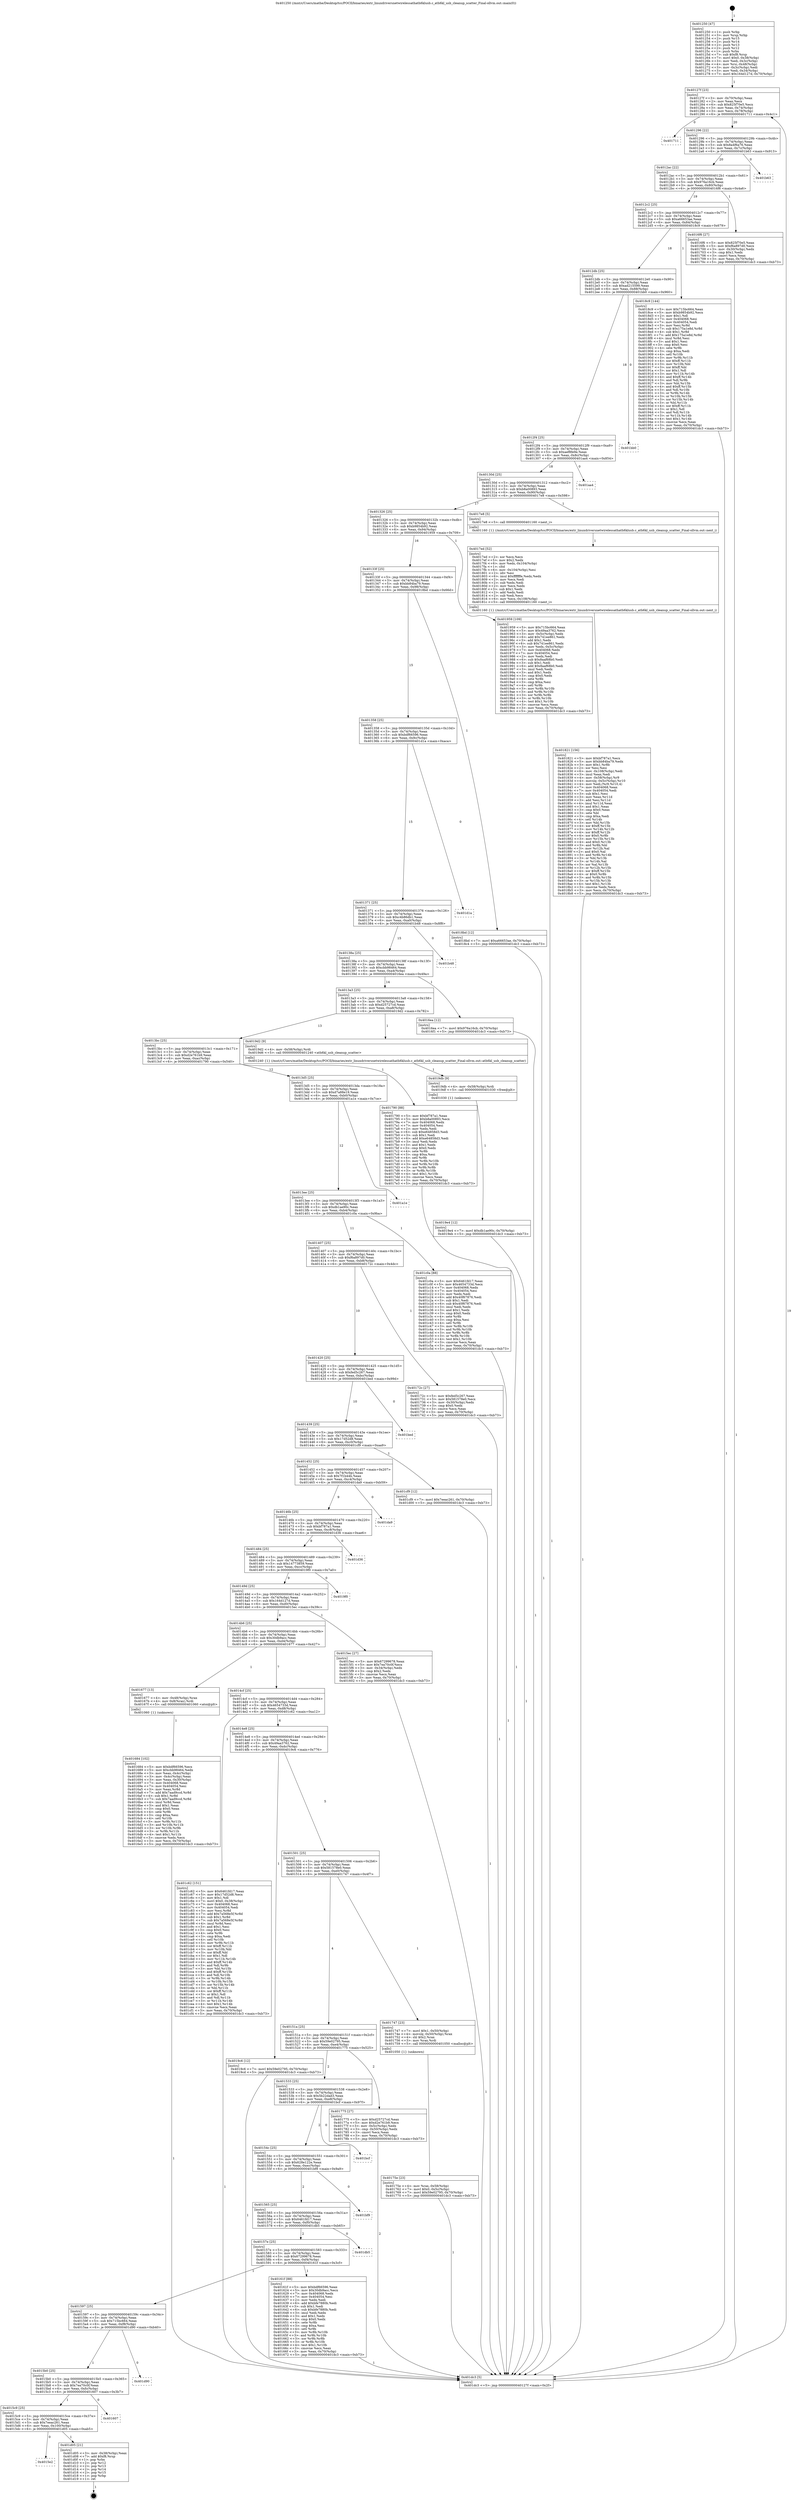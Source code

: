 digraph "0x401250" {
  label = "0x401250 (/mnt/c/Users/mathe/Desktop/tcc/POCII/binaries/extr_linuxdriversnetwirelessathath6klusb.c_ath6kl_usb_cleanup_scatter_Final-ollvm.out::main(0))"
  labelloc = "t"
  node[shape=record]

  Entry [label="",width=0.3,height=0.3,shape=circle,fillcolor=black,style=filled]
  "0x40127f" [label="{
     0x40127f [23]\l
     | [instrs]\l
     &nbsp;&nbsp;0x40127f \<+3\>: mov -0x70(%rbp),%eax\l
     &nbsp;&nbsp;0x401282 \<+2\>: mov %eax,%ecx\l
     &nbsp;&nbsp;0x401284 \<+6\>: sub $0x825f70e5,%ecx\l
     &nbsp;&nbsp;0x40128a \<+3\>: mov %eax,-0x74(%rbp)\l
     &nbsp;&nbsp;0x40128d \<+3\>: mov %ecx,-0x78(%rbp)\l
     &nbsp;&nbsp;0x401290 \<+6\>: je 0000000000401711 \<main+0x4c1\>\l
  }"]
  "0x401711" [label="{
     0x401711\l
  }", style=dashed]
  "0x401296" [label="{
     0x401296 [22]\l
     | [instrs]\l
     &nbsp;&nbsp;0x401296 \<+5\>: jmp 000000000040129b \<main+0x4b\>\l
     &nbsp;&nbsp;0x40129b \<+3\>: mov -0x74(%rbp),%eax\l
     &nbsp;&nbsp;0x40129e \<+5\>: sub $0x8a4f6a76,%eax\l
     &nbsp;&nbsp;0x4012a3 \<+3\>: mov %eax,-0x7c(%rbp)\l
     &nbsp;&nbsp;0x4012a6 \<+6\>: je 0000000000401b63 \<main+0x913\>\l
  }"]
  Exit [label="",width=0.3,height=0.3,shape=circle,fillcolor=black,style=filled,peripheries=2]
  "0x401b63" [label="{
     0x401b63\l
  }", style=dashed]
  "0x4012ac" [label="{
     0x4012ac [22]\l
     | [instrs]\l
     &nbsp;&nbsp;0x4012ac \<+5\>: jmp 00000000004012b1 \<main+0x61\>\l
     &nbsp;&nbsp;0x4012b1 \<+3\>: mov -0x74(%rbp),%eax\l
     &nbsp;&nbsp;0x4012b4 \<+5\>: sub $0x976a16cb,%eax\l
     &nbsp;&nbsp;0x4012b9 \<+3\>: mov %eax,-0x80(%rbp)\l
     &nbsp;&nbsp;0x4012bc \<+6\>: je 00000000004016f6 \<main+0x4a6\>\l
  }"]
  "0x4015e2" [label="{
     0x4015e2\l
  }", style=dashed]
  "0x4016f6" [label="{
     0x4016f6 [27]\l
     | [instrs]\l
     &nbsp;&nbsp;0x4016f6 \<+5\>: mov $0x825f70e5,%eax\l
     &nbsp;&nbsp;0x4016fb \<+5\>: mov $0xf6a897d0,%ecx\l
     &nbsp;&nbsp;0x401700 \<+3\>: mov -0x30(%rbp),%edx\l
     &nbsp;&nbsp;0x401703 \<+3\>: cmp $0x1,%edx\l
     &nbsp;&nbsp;0x401706 \<+3\>: cmovl %ecx,%eax\l
     &nbsp;&nbsp;0x401709 \<+3\>: mov %eax,-0x70(%rbp)\l
     &nbsp;&nbsp;0x40170c \<+5\>: jmp 0000000000401dc3 \<main+0xb73\>\l
  }"]
  "0x4012c2" [label="{
     0x4012c2 [25]\l
     | [instrs]\l
     &nbsp;&nbsp;0x4012c2 \<+5\>: jmp 00000000004012c7 \<main+0x77\>\l
     &nbsp;&nbsp;0x4012c7 \<+3\>: mov -0x74(%rbp),%eax\l
     &nbsp;&nbsp;0x4012ca \<+5\>: sub $0xa66653ae,%eax\l
     &nbsp;&nbsp;0x4012cf \<+6\>: mov %eax,-0x84(%rbp)\l
     &nbsp;&nbsp;0x4012d5 \<+6\>: je 00000000004018c9 \<main+0x679\>\l
  }"]
  "0x401d05" [label="{
     0x401d05 [21]\l
     | [instrs]\l
     &nbsp;&nbsp;0x401d05 \<+3\>: mov -0x38(%rbp),%eax\l
     &nbsp;&nbsp;0x401d08 \<+7\>: add $0xf8,%rsp\l
     &nbsp;&nbsp;0x401d0f \<+1\>: pop %rbx\l
     &nbsp;&nbsp;0x401d10 \<+2\>: pop %r12\l
     &nbsp;&nbsp;0x401d12 \<+2\>: pop %r13\l
     &nbsp;&nbsp;0x401d14 \<+2\>: pop %r14\l
     &nbsp;&nbsp;0x401d16 \<+2\>: pop %r15\l
     &nbsp;&nbsp;0x401d18 \<+1\>: pop %rbp\l
     &nbsp;&nbsp;0x401d19 \<+1\>: ret\l
  }"]
  "0x4018c9" [label="{
     0x4018c9 [144]\l
     | [instrs]\l
     &nbsp;&nbsp;0x4018c9 \<+5\>: mov $0x715bc664,%eax\l
     &nbsp;&nbsp;0x4018ce \<+5\>: mov $0xb9854b92,%ecx\l
     &nbsp;&nbsp;0x4018d3 \<+2\>: mov $0x1,%dl\l
     &nbsp;&nbsp;0x4018d5 \<+7\>: mov 0x404068,%esi\l
     &nbsp;&nbsp;0x4018dc \<+7\>: mov 0x404054,%edi\l
     &nbsp;&nbsp;0x4018e3 \<+3\>: mov %esi,%r8d\l
     &nbsp;&nbsp;0x4018e6 \<+7\>: sub $0x175a1e8d,%r8d\l
     &nbsp;&nbsp;0x4018ed \<+4\>: sub $0x1,%r8d\l
     &nbsp;&nbsp;0x4018f1 \<+7\>: add $0x175a1e8d,%r8d\l
     &nbsp;&nbsp;0x4018f8 \<+4\>: imul %r8d,%esi\l
     &nbsp;&nbsp;0x4018fc \<+3\>: and $0x1,%esi\l
     &nbsp;&nbsp;0x4018ff \<+3\>: cmp $0x0,%esi\l
     &nbsp;&nbsp;0x401902 \<+4\>: sete %r9b\l
     &nbsp;&nbsp;0x401906 \<+3\>: cmp $0xa,%edi\l
     &nbsp;&nbsp;0x401909 \<+4\>: setl %r10b\l
     &nbsp;&nbsp;0x40190d \<+3\>: mov %r9b,%r11b\l
     &nbsp;&nbsp;0x401910 \<+4\>: xor $0xff,%r11b\l
     &nbsp;&nbsp;0x401914 \<+3\>: mov %r10b,%bl\l
     &nbsp;&nbsp;0x401917 \<+3\>: xor $0xff,%bl\l
     &nbsp;&nbsp;0x40191a \<+3\>: xor $0x1,%dl\l
     &nbsp;&nbsp;0x40191d \<+3\>: mov %r11b,%r14b\l
     &nbsp;&nbsp;0x401920 \<+4\>: and $0xff,%r14b\l
     &nbsp;&nbsp;0x401924 \<+3\>: and %dl,%r9b\l
     &nbsp;&nbsp;0x401927 \<+3\>: mov %bl,%r15b\l
     &nbsp;&nbsp;0x40192a \<+4\>: and $0xff,%r15b\l
     &nbsp;&nbsp;0x40192e \<+3\>: and %dl,%r10b\l
     &nbsp;&nbsp;0x401931 \<+3\>: or %r9b,%r14b\l
     &nbsp;&nbsp;0x401934 \<+3\>: or %r10b,%r15b\l
     &nbsp;&nbsp;0x401937 \<+3\>: xor %r15b,%r14b\l
     &nbsp;&nbsp;0x40193a \<+3\>: or %bl,%r11b\l
     &nbsp;&nbsp;0x40193d \<+4\>: xor $0xff,%r11b\l
     &nbsp;&nbsp;0x401941 \<+3\>: or $0x1,%dl\l
     &nbsp;&nbsp;0x401944 \<+3\>: and %dl,%r11b\l
     &nbsp;&nbsp;0x401947 \<+3\>: or %r11b,%r14b\l
     &nbsp;&nbsp;0x40194a \<+4\>: test $0x1,%r14b\l
     &nbsp;&nbsp;0x40194e \<+3\>: cmovne %ecx,%eax\l
     &nbsp;&nbsp;0x401951 \<+3\>: mov %eax,-0x70(%rbp)\l
     &nbsp;&nbsp;0x401954 \<+5\>: jmp 0000000000401dc3 \<main+0xb73\>\l
  }"]
  "0x4012db" [label="{
     0x4012db [25]\l
     | [instrs]\l
     &nbsp;&nbsp;0x4012db \<+5\>: jmp 00000000004012e0 \<main+0x90\>\l
     &nbsp;&nbsp;0x4012e0 \<+3\>: mov -0x74(%rbp),%eax\l
     &nbsp;&nbsp;0x4012e3 \<+5\>: sub $0xad215599,%eax\l
     &nbsp;&nbsp;0x4012e8 \<+6\>: mov %eax,-0x88(%rbp)\l
     &nbsp;&nbsp;0x4012ee \<+6\>: je 0000000000401bb0 \<main+0x960\>\l
  }"]
  "0x4015c9" [label="{
     0x4015c9 [25]\l
     | [instrs]\l
     &nbsp;&nbsp;0x4015c9 \<+5\>: jmp 00000000004015ce \<main+0x37e\>\l
     &nbsp;&nbsp;0x4015ce \<+3\>: mov -0x74(%rbp),%eax\l
     &nbsp;&nbsp;0x4015d1 \<+5\>: sub $0x7eeac261,%eax\l
     &nbsp;&nbsp;0x4015d6 \<+6\>: mov %eax,-0x100(%rbp)\l
     &nbsp;&nbsp;0x4015dc \<+6\>: je 0000000000401d05 \<main+0xab5\>\l
  }"]
  "0x401bb0" [label="{
     0x401bb0\l
  }", style=dashed]
  "0x4012f4" [label="{
     0x4012f4 [25]\l
     | [instrs]\l
     &nbsp;&nbsp;0x4012f4 \<+5\>: jmp 00000000004012f9 \<main+0xa9\>\l
     &nbsp;&nbsp;0x4012f9 \<+3\>: mov -0x74(%rbp),%eax\l
     &nbsp;&nbsp;0x4012fc \<+5\>: sub $0xaef8fe9e,%eax\l
     &nbsp;&nbsp;0x401301 \<+6\>: mov %eax,-0x8c(%rbp)\l
     &nbsp;&nbsp;0x401307 \<+6\>: je 0000000000401aa4 \<main+0x854\>\l
  }"]
  "0x401607" [label="{
     0x401607\l
  }", style=dashed]
  "0x401aa4" [label="{
     0x401aa4\l
  }", style=dashed]
  "0x40130d" [label="{
     0x40130d [25]\l
     | [instrs]\l
     &nbsp;&nbsp;0x40130d \<+5\>: jmp 0000000000401312 \<main+0xc2\>\l
     &nbsp;&nbsp;0x401312 \<+3\>: mov -0x74(%rbp),%eax\l
     &nbsp;&nbsp;0x401315 \<+5\>: sub $0xb8a00893,%eax\l
     &nbsp;&nbsp;0x40131a \<+6\>: mov %eax,-0x90(%rbp)\l
     &nbsp;&nbsp;0x401320 \<+6\>: je 00000000004017e8 \<main+0x598\>\l
  }"]
  "0x4015b0" [label="{
     0x4015b0 [25]\l
     | [instrs]\l
     &nbsp;&nbsp;0x4015b0 \<+5\>: jmp 00000000004015b5 \<main+0x365\>\l
     &nbsp;&nbsp;0x4015b5 \<+3\>: mov -0x74(%rbp),%eax\l
     &nbsp;&nbsp;0x4015b8 \<+5\>: sub $0x7ea70c0f,%eax\l
     &nbsp;&nbsp;0x4015bd \<+6\>: mov %eax,-0xfc(%rbp)\l
     &nbsp;&nbsp;0x4015c3 \<+6\>: je 0000000000401607 \<main+0x3b7\>\l
  }"]
  "0x4017e8" [label="{
     0x4017e8 [5]\l
     | [instrs]\l
     &nbsp;&nbsp;0x4017e8 \<+5\>: call 0000000000401160 \<next_i\>\l
     | [calls]\l
     &nbsp;&nbsp;0x401160 \{1\} (/mnt/c/Users/mathe/Desktop/tcc/POCII/binaries/extr_linuxdriversnetwirelessathath6klusb.c_ath6kl_usb_cleanup_scatter_Final-ollvm.out::next_i)\l
  }"]
  "0x401326" [label="{
     0x401326 [25]\l
     | [instrs]\l
     &nbsp;&nbsp;0x401326 \<+5\>: jmp 000000000040132b \<main+0xdb\>\l
     &nbsp;&nbsp;0x40132b \<+3\>: mov -0x74(%rbp),%eax\l
     &nbsp;&nbsp;0x40132e \<+5\>: sub $0xb9854b92,%eax\l
     &nbsp;&nbsp;0x401333 \<+6\>: mov %eax,-0x94(%rbp)\l
     &nbsp;&nbsp;0x401339 \<+6\>: je 0000000000401959 \<main+0x709\>\l
  }"]
  "0x401d90" [label="{
     0x401d90\l
  }", style=dashed]
  "0x401959" [label="{
     0x401959 [109]\l
     | [instrs]\l
     &nbsp;&nbsp;0x401959 \<+5\>: mov $0x715bc664,%eax\l
     &nbsp;&nbsp;0x40195e \<+5\>: mov $0x49aa3762,%ecx\l
     &nbsp;&nbsp;0x401963 \<+3\>: mov -0x5c(%rbp),%edx\l
     &nbsp;&nbsp;0x401966 \<+6\>: add $0x741ee861,%edx\l
     &nbsp;&nbsp;0x40196c \<+3\>: add $0x1,%edx\l
     &nbsp;&nbsp;0x40196f \<+6\>: sub $0x741ee861,%edx\l
     &nbsp;&nbsp;0x401975 \<+3\>: mov %edx,-0x5c(%rbp)\l
     &nbsp;&nbsp;0x401978 \<+7\>: mov 0x404068,%edx\l
     &nbsp;&nbsp;0x40197f \<+7\>: mov 0x404054,%esi\l
     &nbsp;&nbsp;0x401986 \<+2\>: mov %edx,%edi\l
     &nbsp;&nbsp;0x401988 \<+6\>: sub $0x8aaf68b0,%edi\l
     &nbsp;&nbsp;0x40198e \<+3\>: sub $0x1,%edi\l
     &nbsp;&nbsp;0x401991 \<+6\>: add $0x8aaf68b0,%edi\l
     &nbsp;&nbsp;0x401997 \<+3\>: imul %edi,%edx\l
     &nbsp;&nbsp;0x40199a \<+3\>: and $0x1,%edx\l
     &nbsp;&nbsp;0x40199d \<+3\>: cmp $0x0,%edx\l
     &nbsp;&nbsp;0x4019a0 \<+4\>: sete %r8b\l
     &nbsp;&nbsp;0x4019a4 \<+3\>: cmp $0xa,%esi\l
     &nbsp;&nbsp;0x4019a7 \<+4\>: setl %r9b\l
     &nbsp;&nbsp;0x4019ab \<+3\>: mov %r8b,%r10b\l
     &nbsp;&nbsp;0x4019ae \<+3\>: and %r9b,%r10b\l
     &nbsp;&nbsp;0x4019b1 \<+3\>: xor %r9b,%r8b\l
     &nbsp;&nbsp;0x4019b4 \<+3\>: or %r8b,%r10b\l
     &nbsp;&nbsp;0x4019b7 \<+4\>: test $0x1,%r10b\l
     &nbsp;&nbsp;0x4019bb \<+3\>: cmovne %ecx,%eax\l
     &nbsp;&nbsp;0x4019be \<+3\>: mov %eax,-0x70(%rbp)\l
     &nbsp;&nbsp;0x4019c1 \<+5\>: jmp 0000000000401dc3 \<main+0xb73\>\l
  }"]
  "0x40133f" [label="{
     0x40133f [25]\l
     | [instrs]\l
     &nbsp;&nbsp;0x40133f \<+5\>: jmp 0000000000401344 \<main+0xf4\>\l
     &nbsp;&nbsp;0x401344 \<+3\>: mov -0x74(%rbp),%eax\l
     &nbsp;&nbsp;0x401347 \<+5\>: sub $0xbb84ba79,%eax\l
     &nbsp;&nbsp;0x40134c \<+6\>: mov %eax,-0x98(%rbp)\l
     &nbsp;&nbsp;0x401352 \<+6\>: je 00000000004018bd \<main+0x66d\>\l
  }"]
  "0x4019e4" [label="{
     0x4019e4 [12]\l
     | [instrs]\l
     &nbsp;&nbsp;0x4019e4 \<+7\>: movl $0xdb1ae90c,-0x70(%rbp)\l
     &nbsp;&nbsp;0x4019eb \<+5\>: jmp 0000000000401dc3 \<main+0xb73\>\l
  }"]
  "0x4018bd" [label="{
     0x4018bd [12]\l
     | [instrs]\l
     &nbsp;&nbsp;0x4018bd \<+7\>: movl $0xa66653ae,-0x70(%rbp)\l
     &nbsp;&nbsp;0x4018c4 \<+5\>: jmp 0000000000401dc3 \<main+0xb73\>\l
  }"]
  "0x401358" [label="{
     0x401358 [25]\l
     | [instrs]\l
     &nbsp;&nbsp;0x401358 \<+5\>: jmp 000000000040135d \<main+0x10d\>\l
     &nbsp;&nbsp;0x40135d \<+3\>: mov -0x74(%rbp),%eax\l
     &nbsp;&nbsp;0x401360 \<+5\>: sub $0xbdf66596,%eax\l
     &nbsp;&nbsp;0x401365 \<+6\>: mov %eax,-0x9c(%rbp)\l
     &nbsp;&nbsp;0x40136b \<+6\>: je 0000000000401d1a \<main+0xaca\>\l
  }"]
  "0x4019db" [label="{
     0x4019db [9]\l
     | [instrs]\l
     &nbsp;&nbsp;0x4019db \<+4\>: mov -0x58(%rbp),%rdi\l
     &nbsp;&nbsp;0x4019df \<+5\>: call 0000000000401030 \<free@plt\>\l
     | [calls]\l
     &nbsp;&nbsp;0x401030 \{1\} (unknown)\l
  }"]
  "0x401d1a" [label="{
     0x401d1a\l
  }", style=dashed]
  "0x401371" [label="{
     0x401371 [25]\l
     | [instrs]\l
     &nbsp;&nbsp;0x401371 \<+5\>: jmp 0000000000401376 \<main+0x126\>\l
     &nbsp;&nbsp;0x401376 \<+3\>: mov -0x74(%rbp),%eax\l
     &nbsp;&nbsp;0x401379 \<+5\>: sub $0xc4b86db1,%eax\l
     &nbsp;&nbsp;0x40137e \<+6\>: mov %eax,-0xa0(%rbp)\l
     &nbsp;&nbsp;0x401384 \<+6\>: je 0000000000401b48 \<main+0x8f8\>\l
  }"]
  "0x401821" [label="{
     0x401821 [156]\l
     | [instrs]\l
     &nbsp;&nbsp;0x401821 \<+5\>: mov $0xbf787a1,%ecx\l
     &nbsp;&nbsp;0x401826 \<+5\>: mov $0xbb84ba79,%edx\l
     &nbsp;&nbsp;0x40182b \<+3\>: mov $0x1,%r8b\l
     &nbsp;&nbsp;0x40182e \<+2\>: xor %esi,%esi\l
     &nbsp;&nbsp;0x401830 \<+6\>: mov -0x108(%rbp),%edi\l
     &nbsp;&nbsp;0x401836 \<+3\>: imul %eax,%edi\l
     &nbsp;&nbsp;0x401839 \<+4\>: mov -0x58(%rbp),%r9\l
     &nbsp;&nbsp;0x40183d \<+4\>: movslq -0x5c(%rbp),%r10\l
     &nbsp;&nbsp;0x401841 \<+4\>: mov %edi,(%r9,%r10,4)\l
     &nbsp;&nbsp;0x401845 \<+7\>: mov 0x404068,%eax\l
     &nbsp;&nbsp;0x40184c \<+7\>: mov 0x404054,%edi\l
     &nbsp;&nbsp;0x401853 \<+3\>: sub $0x1,%esi\l
     &nbsp;&nbsp;0x401856 \<+3\>: mov %eax,%r11d\l
     &nbsp;&nbsp;0x401859 \<+3\>: add %esi,%r11d\l
     &nbsp;&nbsp;0x40185c \<+4\>: imul %r11d,%eax\l
     &nbsp;&nbsp;0x401860 \<+3\>: and $0x1,%eax\l
     &nbsp;&nbsp;0x401863 \<+3\>: cmp $0x0,%eax\l
     &nbsp;&nbsp;0x401866 \<+3\>: sete %bl\l
     &nbsp;&nbsp;0x401869 \<+3\>: cmp $0xa,%edi\l
     &nbsp;&nbsp;0x40186c \<+4\>: setl %r14b\l
     &nbsp;&nbsp;0x401870 \<+3\>: mov %bl,%r15b\l
     &nbsp;&nbsp;0x401873 \<+4\>: xor $0xff,%r15b\l
     &nbsp;&nbsp;0x401877 \<+3\>: mov %r14b,%r12b\l
     &nbsp;&nbsp;0x40187a \<+4\>: xor $0xff,%r12b\l
     &nbsp;&nbsp;0x40187e \<+4\>: xor $0x0,%r8b\l
     &nbsp;&nbsp;0x401882 \<+3\>: mov %r15b,%r13b\l
     &nbsp;&nbsp;0x401885 \<+4\>: and $0x0,%r13b\l
     &nbsp;&nbsp;0x401889 \<+3\>: and %r8b,%bl\l
     &nbsp;&nbsp;0x40188c \<+3\>: mov %r12b,%al\l
     &nbsp;&nbsp;0x40188f \<+2\>: and $0x0,%al\l
     &nbsp;&nbsp;0x401891 \<+3\>: and %r8b,%r14b\l
     &nbsp;&nbsp;0x401894 \<+3\>: or %bl,%r13b\l
     &nbsp;&nbsp;0x401897 \<+3\>: or %r14b,%al\l
     &nbsp;&nbsp;0x40189a \<+3\>: xor %al,%r13b\l
     &nbsp;&nbsp;0x40189d \<+3\>: or %r12b,%r15b\l
     &nbsp;&nbsp;0x4018a0 \<+4\>: xor $0xff,%r15b\l
     &nbsp;&nbsp;0x4018a4 \<+4\>: or $0x0,%r8b\l
     &nbsp;&nbsp;0x4018a8 \<+3\>: and %r8b,%r15b\l
     &nbsp;&nbsp;0x4018ab \<+3\>: or %r15b,%r13b\l
     &nbsp;&nbsp;0x4018ae \<+4\>: test $0x1,%r13b\l
     &nbsp;&nbsp;0x4018b2 \<+3\>: cmovne %edx,%ecx\l
     &nbsp;&nbsp;0x4018b5 \<+3\>: mov %ecx,-0x70(%rbp)\l
     &nbsp;&nbsp;0x4018b8 \<+5\>: jmp 0000000000401dc3 \<main+0xb73\>\l
  }"]
  "0x401b48" [label="{
     0x401b48\l
  }", style=dashed]
  "0x40138a" [label="{
     0x40138a [25]\l
     | [instrs]\l
     &nbsp;&nbsp;0x40138a \<+5\>: jmp 000000000040138f \<main+0x13f\>\l
     &nbsp;&nbsp;0x40138f \<+3\>: mov -0x74(%rbp),%eax\l
     &nbsp;&nbsp;0x401392 \<+5\>: sub $0xcbb98464,%eax\l
     &nbsp;&nbsp;0x401397 \<+6\>: mov %eax,-0xa4(%rbp)\l
     &nbsp;&nbsp;0x40139d \<+6\>: je 00000000004016ea \<main+0x49a\>\l
  }"]
  "0x4017ed" [label="{
     0x4017ed [52]\l
     | [instrs]\l
     &nbsp;&nbsp;0x4017ed \<+2\>: xor %ecx,%ecx\l
     &nbsp;&nbsp;0x4017ef \<+5\>: mov $0x2,%edx\l
     &nbsp;&nbsp;0x4017f4 \<+6\>: mov %edx,-0x104(%rbp)\l
     &nbsp;&nbsp;0x4017fa \<+1\>: cltd\l
     &nbsp;&nbsp;0x4017fb \<+6\>: mov -0x104(%rbp),%esi\l
     &nbsp;&nbsp;0x401801 \<+2\>: idiv %esi\l
     &nbsp;&nbsp;0x401803 \<+6\>: imul $0xfffffffe,%edx,%edx\l
     &nbsp;&nbsp;0x401809 \<+2\>: mov %ecx,%edi\l
     &nbsp;&nbsp;0x40180b \<+2\>: sub %edx,%edi\l
     &nbsp;&nbsp;0x40180d \<+2\>: mov %ecx,%edx\l
     &nbsp;&nbsp;0x40180f \<+3\>: sub $0x1,%edx\l
     &nbsp;&nbsp;0x401812 \<+2\>: add %edx,%edi\l
     &nbsp;&nbsp;0x401814 \<+2\>: sub %edi,%ecx\l
     &nbsp;&nbsp;0x401816 \<+6\>: mov %ecx,-0x108(%rbp)\l
     &nbsp;&nbsp;0x40181c \<+5\>: call 0000000000401160 \<next_i\>\l
     | [calls]\l
     &nbsp;&nbsp;0x401160 \{1\} (/mnt/c/Users/mathe/Desktop/tcc/POCII/binaries/extr_linuxdriversnetwirelessathath6klusb.c_ath6kl_usb_cleanup_scatter_Final-ollvm.out::next_i)\l
  }"]
  "0x4016ea" [label="{
     0x4016ea [12]\l
     | [instrs]\l
     &nbsp;&nbsp;0x4016ea \<+7\>: movl $0x976a16cb,-0x70(%rbp)\l
     &nbsp;&nbsp;0x4016f1 \<+5\>: jmp 0000000000401dc3 \<main+0xb73\>\l
  }"]
  "0x4013a3" [label="{
     0x4013a3 [25]\l
     | [instrs]\l
     &nbsp;&nbsp;0x4013a3 \<+5\>: jmp 00000000004013a8 \<main+0x158\>\l
     &nbsp;&nbsp;0x4013a8 \<+3\>: mov -0x74(%rbp),%eax\l
     &nbsp;&nbsp;0x4013ab \<+5\>: sub $0xd25727cd,%eax\l
     &nbsp;&nbsp;0x4013b0 \<+6\>: mov %eax,-0xa8(%rbp)\l
     &nbsp;&nbsp;0x4013b6 \<+6\>: je 00000000004019d2 \<main+0x782\>\l
  }"]
  "0x40175e" [label="{
     0x40175e [23]\l
     | [instrs]\l
     &nbsp;&nbsp;0x40175e \<+4\>: mov %rax,-0x58(%rbp)\l
     &nbsp;&nbsp;0x401762 \<+7\>: movl $0x0,-0x5c(%rbp)\l
     &nbsp;&nbsp;0x401769 \<+7\>: movl $0x59e02795,-0x70(%rbp)\l
     &nbsp;&nbsp;0x401770 \<+5\>: jmp 0000000000401dc3 \<main+0xb73\>\l
  }"]
  "0x4019d2" [label="{
     0x4019d2 [9]\l
     | [instrs]\l
     &nbsp;&nbsp;0x4019d2 \<+4\>: mov -0x58(%rbp),%rdi\l
     &nbsp;&nbsp;0x4019d6 \<+5\>: call 0000000000401240 \<ath6kl_usb_cleanup_scatter\>\l
     | [calls]\l
     &nbsp;&nbsp;0x401240 \{1\} (/mnt/c/Users/mathe/Desktop/tcc/POCII/binaries/extr_linuxdriversnetwirelessathath6klusb.c_ath6kl_usb_cleanup_scatter_Final-ollvm.out::ath6kl_usb_cleanup_scatter)\l
  }"]
  "0x4013bc" [label="{
     0x4013bc [25]\l
     | [instrs]\l
     &nbsp;&nbsp;0x4013bc \<+5\>: jmp 00000000004013c1 \<main+0x171\>\l
     &nbsp;&nbsp;0x4013c1 \<+3\>: mov -0x74(%rbp),%eax\l
     &nbsp;&nbsp;0x4013c4 \<+5\>: sub $0xd2e761b9,%eax\l
     &nbsp;&nbsp;0x4013c9 \<+6\>: mov %eax,-0xac(%rbp)\l
     &nbsp;&nbsp;0x4013cf \<+6\>: je 0000000000401790 \<main+0x540\>\l
  }"]
  "0x401684" [label="{
     0x401684 [102]\l
     | [instrs]\l
     &nbsp;&nbsp;0x401684 \<+5\>: mov $0xbdf66596,%ecx\l
     &nbsp;&nbsp;0x401689 \<+5\>: mov $0xcbb98464,%edx\l
     &nbsp;&nbsp;0x40168e \<+3\>: mov %eax,-0x4c(%rbp)\l
     &nbsp;&nbsp;0x401691 \<+3\>: mov -0x4c(%rbp),%eax\l
     &nbsp;&nbsp;0x401694 \<+3\>: mov %eax,-0x30(%rbp)\l
     &nbsp;&nbsp;0x401697 \<+7\>: mov 0x404068,%eax\l
     &nbsp;&nbsp;0x40169e \<+7\>: mov 0x404054,%esi\l
     &nbsp;&nbsp;0x4016a5 \<+3\>: mov %eax,%r8d\l
     &nbsp;&nbsp;0x4016a8 \<+7\>: add $0x7aad9ccd,%r8d\l
     &nbsp;&nbsp;0x4016af \<+4\>: sub $0x1,%r8d\l
     &nbsp;&nbsp;0x4016b3 \<+7\>: sub $0x7aad9ccd,%r8d\l
     &nbsp;&nbsp;0x4016ba \<+4\>: imul %r8d,%eax\l
     &nbsp;&nbsp;0x4016be \<+3\>: and $0x1,%eax\l
     &nbsp;&nbsp;0x4016c1 \<+3\>: cmp $0x0,%eax\l
     &nbsp;&nbsp;0x4016c4 \<+4\>: sete %r9b\l
     &nbsp;&nbsp;0x4016c8 \<+3\>: cmp $0xa,%esi\l
     &nbsp;&nbsp;0x4016cb \<+4\>: setl %r10b\l
     &nbsp;&nbsp;0x4016cf \<+3\>: mov %r9b,%r11b\l
     &nbsp;&nbsp;0x4016d2 \<+3\>: and %r10b,%r11b\l
     &nbsp;&nbsp;0x4016d5 \<+3\>: xor %r10b,%r9b\l
     &nbsp;&nbsp;0x4016d8 \<+3\>: or %r9b,%r11b\l
     &nbsp;&nbsp;0x4016db \<+4\>: test $0x1,%r11b\l
     &nbsp;&nbsp;0x4016df \<+3\>: cmovne %edx,%ecx\l
     &nbsp;&nbsp;0x4016e2 \<+3\>: mov %ecx,-0x70(%rbp)\l
     &nbsp;&nbsp;0x4016e5 \<+5\>: jmp 0000000000401dc3 \<main+0xb73\>\l
  }"]
  "0x401790" [label="{
     0x401790 [88]\l
     | [instrs]\l
     &nbsp;&nbsp;0x401790 \<+5\>: mov $0xbf787a1,%eax\l
     &nbsp;&nbsp;0x401795 \<+5\>: mov $0xb8a00893,%ecx\l
     &nbsp;&nbsp;0x40179a \<+7\>: mov 0x404068,%edx\l
     &nbsp;&nbsp;0x4017a1 \<+7\>: mov 0x404054,%esi\l
     &nbsp;&nbsp;0x4017a8 \<+2\>: mov %edx,%edi\l
     &nbsp;&nbsp;0x4017aa \<+6\>: sub $0xe64858d3,%edi\l
     &nbsp;&nbsp;0x4017b0 \<+3\>: sub $0x1,%edi\l
     &nbsp;&nbsp;0x4017b3 \<+6\>: add $0xe64858d3,%edi\l
     &nbsp;&nbsp;0x4017b9 \<+3\>: imul %edi,%edx\l
     &nbsp;&nbsp;0x4017bc \<+3\>: and $0x1,%edx\l
     &nbsp;&nbsp;0x4017bf \<+3\>: cmp $0x0,%edx\l
     &nbsp;&nbsp;0x4017c2 \<+4\>: sete %r8b\l
     &nbsp;&nbsp;0x4017c6 \<+3\>: cmp $0xa,%esi\l
     &nbsp;&nbsp;0x4017c9 \<+4\>: setl %r9b\l
     &nbsp;&nbsp;0x4017cd \<+3\>: mov %r8b,%r10b\l
     &nbsp;&nbsp;0x4017d0 \<+3\>: and %r9b,%r10b\l
     &nbsp;&nbsp;0x4017d3 \<+3\>: xor %r9b,%r8b\l
     &nbsp;&nbsp;0x4017d6 \<+3\>: or %r8b,%r10b\l
     &nbsp;&nbsp;0x4017d9 \<+4\>: test $0x1,%r10b\l
     &nbsp;&nbsp;0x4017dd \<+3\>: cmovne %ecx,%eax\l
     &nbsp;&nbsp;0x4017e0 \<+3\>: mov %eax,-0x70(%rbp)\l
     &nbsp;&nbsp;0x4017e3 \<+5\>: jmp 0000000000401dc3 \<main+0xb73\>\l
  }"]
  "0x4013d5" [label="{
     0x4013d5 [25]\l
     | [instrs]\l
     &nbsp;&nbsp;0x4013d5 \<+5\>: jmp 00000000004013da \<main+0x18a\>\l
     &nbsp;&nbsp;0x4013da \<+3\>: mov -0x74(%rbp),%eax\l
     &nbsp;&nbsp;0x4013dd \<+5\>: sub $0xd7a88e19,%eax\l
     &nbsp;&nbsp;0x4013e2 \<+6\>: mov %eax,-0xb0(%rbp)\l
     &nbsp;&nbsp;0x4013e8 \<+6\>: je 0000000000401a1e \<main+0x7ce\>\l
  }"]
  "0x401597" [label="{
     0x401597 [25]\l
     | [instrs]\l
     &nbsp;&nbsp;0x401597 \<+5\>: jmp 000000000040159c \<main+0x34c\>\l
     &nbsp;&nbsp;0x40159c \<+3\>: mov -0x74(%rbp),%eax\l
     &nbsp;&nbsp;0x40159f \<+5\>: sub $0x715bc664,%eax\l
     &nbsp;&nbsp;0x4015a4 \<+6\>: mov %eax,-0xf8(%rbp)\l
     &nbsp;&nbsp;0x4015aa \<+6\>: je 0000000000401d90 \<main+0xb40\>\l
  }"]
  "0x401a1e" [label="{
     0x401a1e\l
  }", style=dashed]
  "0x4013ee" [label="{
     0x4013ee [25]\l
     | [instrs]\l
     &nbsp;&nbsp;0x4013ee \<+5\>: jmp 00000000004013f3 \<main+0x1a3\>\l
     &nbsp;&nbsp;0x4013f3 \<+3\>: mov -0x74(%rbp),%eax\l
     &nbsp;&nbsp;0x4013f6 \<+5\>: sub $0xdb1ae90c,%eax\l
     &nbsp;&nbsp;0x4013fb \<+6\>: mov %eax,-0xb4(%rbp)\l
     &nbsp;&nbsp;0x401401 \<+6\>: je 0000000000401c0a \<main+0x9ba\>\l
  }"]
  "0x40161f" [label="{
     0x40161f [88]\l
     | [instrs]\l
     &nbsp;&nbsp;0x40161f \<+5\>: mov $0xbdf66596,%eax\l
     &nbsp;&nbsp;0x401624 \<+5\>: mov $0x30db9acc,%ecx\l
     &nbsp;&nbsp;0x401629 \<+7\>: mov 0x404068,%edx\l
     &nbsp;&nbsp;0x401630 \<+7\>: mov 0x404054,%esi\l
     &nbsp;&nbsp;0x401637 \<+2\>: mov %edx,%edi\l
     &nbsp;&nbsp;0x401639 \<+6\>: add $0xbfe7880b,%edi\l
     &nbsp;&nbsp;0x40163f \<+3\>: sub $0x1,%edi\l
     &nbsp;&nbsp;0x401642 \<+6\>: sub $0xbfe7880b,%edi\l
     &nbsp;&nbsp;0x401648 \<+3\>: imul %edi,%edx\l
     &nbsp;&nbsp;0x40164b \<+3\>: and $0x1,%edx\l
     &nbsp;&nbsp;0x40164e \<+3\>: cmp $0x0,%edx\l
     &nbsp;&nbsp;0x401651 \<+4\>: sete %r8b\l
     &nbsp;&nbsp;0x401655 \<+3\>: cmp $0xa,%esi\l
     &nbsp;&nbsp;0x401658 \<+4\>: setl %r9b\l
     &nbsp;&nbsp;0x40165c \<+3\>: mov %r8b,%r10b\l
     &nbsp;&nbsp;0x40165f \<+3\>: and %r9b,%r10b\l
     &nbsp;&nbsp;0x401662 \<+3\>: xor %r9b,%r8b\l
     &nbsp;&nbsp;0x401665 \<+3\>: or %r8b,%r10b\l
     &nbsp;&nbsp;0x401668 \<+4\>: test $0x1,%r10b\l
     &nbsp;&nbsp;0x40166c \<+3\>: cmovne %ecx,%eax\l
     &nbsp;&nbsp;0x40166f \<+3\>: mov %eax,-0x70(%rbp)\l
     &nbsp;&nbsp;0x401672 \<+5\>: jmp 0000000000401dc3 \<main+0xb73\>\l
  }"]
  "0x401c0a" [label="{
     0x401c0a [88]\l
     | [instrs]\l
     &nbsp;&nbsp;0x401c0a \<+5\>: mov $0x6461fd17,%eax\l
     &nbsp;&nbsp;0x401c0f \<+5\>: mov $0x4654733d,%ecx\l
     &nbsp;&nbsp;0x401c14 \<+7\>: mov 0x404068,%edx\l
     &nbsp;&nbsp;0x401c1b \<+7\>: mov 0x404054,%esi\l
     &nbsp;&nbsp;0x401c22 \<+2\>: mov %edx,%edi\l
     &nbsp;&nbsp;0x401c24 \<+6\>: add $0x40f67876,%edi\l
     &nbsp;&nbsp;0x401c2a \<+3\>: sub $0x1,%edi\l
     &nbsp;&nbsp;0x401c2d \<+6\>: sub $0x40f67876,%edi\l
     &nbsp;&nbsp;0x401c33 \<+3\>: imul %edi,%edx\l
     &nbsp;&nbsp;0x401c36 \<+3\>: and $0x1,%edx\l
     &nbsp;&nbsp;0x401c39 \<+3\>: cmp $0x0,%edx\l
     &nbsp;&nbsp;0x401c3c \<+4\>: sete %r8b\l
     &nbsp;&nbsp;0x401c40 \<+3\>: cmp $0xa,%esi\l
     &nbsp;&nbsp;0x401c43 \<+4\>: setl %r9b\l
     &nbsp;&nbsp;0x401c47 \<+3\>: mov %r8b,%r10b\l
     &nbsp;&nbsp;0x401c4a \<+3\>: and %r9b,%r10b\l
     &nbsp;&nbsp;0x401c4d \<+3\>: xor %r9b,%r8b\l
     &nbsp;&nbsp;0x401c50 \<+3\>: or %r8b,%r10b\l
     &nbsp;&nbsp;0x401c53 \<+4\>: test $0x1,%r10b\l
     &nbsp;&nbsp;0x401c57 \<+3\>: cmovne %ecx,%eax\l
     &nbsp;&nbsp;0x401c5a \<+3\>: mov %eax,-0x70(%rbp)\l
     &nbsp;&nbsp;0x401c5d \<+5\>: jmp 0000000000401dc3 \<main+0xb73\>\l
  }"]
  "0x401407" [label="{
     0x401407 [25]\l
     | [instrs]\l
     &nbsp;&nbsp;0x401407 \<+5\>: jmp 000000000040140c \<main+0x1bc\>\l
     &nbsp;&nbsp;0x40140c \<+3\>: mov -0x74(%rbp),%eax\l
     &nbsp;&nbsp;0x40140f \<+5\>: sub $0xf6a897d0,%eax\l
     &nbsp;&nbsp;0x401414 \<+6\>: mov %eax,-0xb8(%rbp)\l
     &nbsp;&nbsp;0x40141a \<+6\>: je 000000000040172c \<main+0x4dc\>\l
  }"]
  "0x40157e" [label="{
     0x40157e [25]\l
     | [instrs]\l
     &nbsp;&nbsp;0x40157e \<+5\>: jmp 0000000000401583 \<main+0x333\>\l
     &nbsp;&nbsp;0x401583 \<+3\>: mov -0x74(%rbp),%eax\l
     &nbsp;&nbsp;0x401586 \<+5\>: sub $0x67299678,%eax\l
     &nbsp;&nbsp;0x40158b \<+6\>: mov %eax,-0xf4(%rbp)\l
     &nbsp;&nbsp;0x401591 \<+6\>: je 000000000040161f \<main+0x3cf\>\l
  }"]
  "0x40172c" [label="{
     0x40172c [27]\l
     | [instrs]\l
     &nbsp;&nbsp;0x40172c \<+5\>: mov $0xfed5c267,%eax\l
     &nbsp;&nbsp;0x401731 \<+5\>: mov $0x581578e0,%ecx\l
     &nbsp;&nbsp;0x401736 \<+3\>: mov -0x30(%rbp),%edx\l
     &nbsp;&nbsp;0x401739 \<+3\>: cmp $0x0,%edx\l
     &nbsp;&nbsp;0x40173c \<+3\>: cmove %ecx,%eax\l
     &nbsp;&nbsp;0x40173f \<+3\>: mov %eax,-0x70(%rbp)\l
     &nbsp;&nbsp;0x401742 \<+5\>: jmp 0000000000401dc3 \<main+0xb73\>\l
  }"]
  "0x401420" [label="{
     0x401420 [25]\l
     | [instrs]\l
     &nbsp;&nbsp;0x401420 \<+5\>: jmp 0000000000401425 \<main+0x1d5\>\l
     &nbsp;&nbsp;0x401425 \<+3\>: mov -0x74(%rbp),%eax\l
     &nbsp;&nbsp;0x401428 \<+5\>: sub $0xfed5c267,%eax\l
     &nbsp;&nbsp;0x40142d \<+6\>: mov %eax,-0xbc(%rbp)\l
     &nbsp;&nbsp;0x401433 \<+6\>: je 0000000000401bed \<main+0x99d\>\l
  }"]
  "0x401db5" [label="{
     0x401db5\l
  }", style=dashed]
  "0x401bed" [label="{
     0x401bed\l
  }", style=dashed]
  "0x401439" [label="{
     0x401439 [25]\l
     | [instrs]\l
     &nbsp;&nbsp;0x401439 \<+5\>: jmp 000000000040143e \<main+0x1ee\>\l
     &nbsp;&nbsp;0x40143e \<+3\>: mov -0x74(%rbp),%eax\l
     &nbsp;&nbsp;0x401441 \<+5\>: sub $0x17d52d8,%eax\l
     &nbsp;&nbsp;0x401446 \<+6\>: mov %eax,-0xc0(%rbp)\l
     &nbsp;&nbsp;0x40144c \<+6\>: je 0000000000401cf9 \<main+0xaa9\>\l
  }"]
  "0x401565" [label="{
     0x401565 [25]\l
     | [instrs]\l
     &nbsp;&nbsp;0x401565 \<+5\>: jmp 000000000040156a \<main+0x31a\>\l
     &nbsp;&nbsp;0x40156a \<+3\>: mov -0x74(%rbp),%eax\l
     &nbsp;&nbsp;0x40156d \<+5\>: sub $0x6461fd17,%eax\l
     &nbsp;&nbsp;0x401572 \<+6\>: mov %eax,-0xf0(%rbp)\l
     &nbsp;&nbsp;0x401578 \<+6\>: je 0000000000401db5 \<main+0xb65\>\l
  }"]
  "0x401cf9" [label="{
     0x401cf9 [12]\l
     | [instrs]\l
     &nbsp;&nbsp;0x401cf9 \<+7\>: movl $0x7eeac261,-0x70(%rbp)\l
     &nbsp;&nbsp;0x401d00 \<+5\>: jmp 0000000000401dc3 \<main+0xb73\>\l
  }"]
  "0x401452" [label="{
     0x401452 [25]\l
     | [instrs]\l
     &nbsp;&nbsp;0x401452 \<+5\>: jmp 0000000000401457 \<main+0x207\>\l
     &nbsp;&nbsp;0x401457 \<+3\>: mov -0x74(%rbp),%eax\l
     &nbsp;&nbsp;0x40145a \<+5\>: sub $0x7f1b44b,%eax\l
     &nbsp;&nbsp;0x40145f \<+6\>: mov %eax,-0xc4(%rbp)\l
     &nbsp;&nbsp;0x401465 \<+6\>: je 0000000000401da9 \<main+0xb59\>\l
  }"]
  "0x401bf9" [label="{
     0x401bf9\l
  }", style=dashed]
  "0x401da9" [label="{
     0x401da9\l
  }", style=dashed]
  "0x40146b" [label="{
     0x40146b [25]\l
     | [instrs]\l
     &nbsp;&nbsp;0x40146b \<+5\>: jmp 0000000000401470 \<main+0x220\>\l
     &nbsp;&nbsp;0x401470 \<+3\>: mov -0x74(%rbp),%eax\l
     &nbsp;&nbsp;0x401473 \<+5\>: sub $0xbf787a1,%eax\l
     &nbsp;&nbsp;0x401478 \<+6\>: mov %eax,-0xc8(%rbp)\l
     &nbsp;&nbsp;0x40147e \<+6\>: je 0000000000401d36 \<main+0xae6\>\l
  }"]
  "0x40154c" [label="{
     0x40154c [25]\l
     | [instrs]\l
     &nbsp;&nbsp;0x40154c \<+5\>: jmp 0000000000401551 \<main+0x301\>\l
     &nbsp;&nbsp;0x401551 \<+3\>: mov -0x74(%rbp),%eax\l
     &nbsp;&nbsp;0x401554 \<+5\>: sub $0x628e122e,%eax\l
     &nbsp;&nbsp;0x401559 \<+6\>: mov %eax,-0xec(%rbp)\l
     &nbsp;&nbsp;0x40155f \<+6\>: je 0000000000401bf9 \<main+0x9a9\>\l
  }"]
  "0x401d36" [label="{
     0x401d36\l
  }", style=dashed]
  "0x401484" [label="{
     0x401484 [25]\l
     | [instrs]\l
     &nbsp;&nbsp;0x401484 \<+5\>: jmp 0000000000401489 \<main+0x239\>\l
     &nbsp;&nbsp;0x401489 \<+3\>: mov -0x74(%rbp),%eax\l
     &nbsp;&nbsp;0x40148c \<+5\>: sub $0x14773859,%eax\l
     &nbsp;&nbsp;0x401491 \<+6\>: mov %eax,-0xcc(%rbp)\l
     &nbsp;&nbsp;0x401497 \<+6\>: je 00000000004019f0 \<main+0x7a0\>\l
  }"]
  "0x401bcf" [label="{
     0x401bcf\l
  }", style=dashed]
  "0x4019f0" [label="{
     0x4019f0\l
  }", style=dashed]
  "0x40149d" [label="{
     0x40149d [25]\l
     | [instrs]\l
     &nbsp;&nbsp;0x40149d \<+5\>: jmp 00000000004014a2 \<main+0x252\>\l
     &nbsp;&nbsp;0x4014a2 \<+3\>: mov -0x74(%rbp),%eax\l
     &nbsp;&nbsp;0x4014a5 \<+5\>: sub $0x164d127d,%eax\l
     &nbsp;&nbsp;0x4014aa \<+6\>: mov %eax,-0xd0(%rbp)\l
     &nbsp;&nbsp;0x4014b0 \<+6\>: je 00000000004015ec \<main+0x39c\>\l
  }"]
  "0x401533" [label="{
     0x401533 [25]\l
     | [instrs]\l
     &nbsp;&nbsp;0x401533 \<+5\>: jmp 0000000000401538 \<main+0x2e8\>\l
     &nbsp;&nbsp;0x401538 \<+3\>: mov -0x74(%rbp),%eax\l
     &nbsp;&nbsp;0x40153b \<+5\>: sub $0x5b22dad3,%eax\l
     &nbsp;&nbsp;0x401540 \<+6\>: mov %eax,-0xe8(%rbp)\l
     &nbsp;&nbsp;0x401546 \<+6\>: je 0000000000401bcf \<main+0x97f\>\l
  }"]
  "0x4015ec" [label="{
     0x4015ec [27]\l
     | [instrs]\l
     &nbsp;&nbsp;0x4015ec \<+5\>: mov $0x67299678,%eax\l
     &nbsp;&nbsp;0x4015f1 \<+5\>: mov $0x7ea70c0f,%ecx\l
     &nbsp;&nbsp;0x4015f6 \<+3\>: mov -0x34(%rbp),%edx\l
     &nbsp;&nbsp;0x4015f9 \<+3\>: cmp $0x2,%edx\l
     &nbsp;&nbsp;0x4015fc \<+3\>: cmovne %ecx,%eax\l
     &nbsp;&nbsp;0x4015ff \<+3\>: mov %eax,-0x70(%rbp)\l
     &nbsp;&nbsp;0x401602 \<+5\>: jmp 0000000000401dc3 \<main+0xb73\>\l
  }"]
  "0x4014b6" [label="{
     0x4014b6 [25]\l
     | [instrs]\l
     &nbsp;&nbsp;0x4014b6 \<+5\>: jmp 00000000004014bb \<main+0x26b\>\l
     &nbsp;&nbsp;0x4014bb \<+3\>: mov -0x74(%rbp),%eax\l
     &nbsp;&nbsp;0x4014be \<+5\>: sub $0x30db9acc,%eax\l
     &nbsp;&nbsp;0x4014c3 \<+6\>: mov %eax,-0xd4(%rbp)\l
     &nbsp;&nbsp;0x4014c9 \<+6\>: je 0000000000401677 \<main+0x427\>\l
  }"]
  "0x401dc3" [label="{
     0x401dc3 [5]\l
     | [instrs]\l
     &nbsp;&nbsp;0x401dc3 \<+5\>: jmp 000000000040127f \<main+0x2f\>\l
  }"]
  "0x401250" [label="{
     0x401250 [47]\l
     | [instrs]\l
     &nbsp;&nbsp;0x401250 \<+1\>: push %rbp\l
     &nbsp;&nbsp;0x401251 \<+3\>: mov %rsp,%rbp\l
     &nbsp;&nbsp;0x401254 \<+2\>: push %r15\l
     &nbsp;&nbsp;0x401256 \<+2\>: push %r14\l
     &nbsp;&nbsp;0x401258 \<+2\>: push %r13\l
     &nbsp;&nbsp;0x40125a \<+2\>: push %r12\l
     &nbsp;&nbsp;0x40125c \<+1\>: push %rbx\l
     &nbsp;&nbsp;0x40125d \<+7\>: sub $0xf8,%rsp\l
     &nbsp;&nbsp;0x401264 \<+7\>: movl $0x0,-0x38(%rbp)\l
     &nbsp;&nbsp;0x40126b \<+3\>: mov %edi,-0x3c(%rbp)\l
     &nbsp;&nbsp;0x40126e \<+4\>: mov %rsi,-0x48(%rbp)\l
     &nbsp;&nbsp;0x401272 \<+3\>: mov -0x3c(%rbp),%edi\l
     &nbsp;&nbsp;0x401275 \<+3\>: mov %edi,-0x34(%rbp)\l
     &nbsp;&nbsp;0x401278 \<+7\>: movl $0x164d127d,-0x70(%rbp)\l
  }"]
  "0x401775" [label="{
     0x401775 [27]\l
     | [instrs]\l
     &nbsp;&nbsp;0x401775 \<+5\>: mov $0xd25727cd,%eax\l
     &nbsp;&nbsp;0x40177a \<+5\>: mov $0xd2e761b9,%ecx\l
     &nbsp;&nbsp;0x40177f \<+3\>: mov -0x5c(%rbp),%edx\l
     &nbsp;&nbsp;0x401782 \<+3\>: cmp -0x50(%rbp),%edx\l
     &nbsp;&nbsp;0x401785 \<+3\>: cmovl %ecx,%eax\l
     &nbsp;&nbsp;0x401788 \<+3\>: mov %eax,-0x70(%rbp)\l
     &nbsp;&nbsp;0x40178b \<+5\>: jmp 0000000000401dc3 \<main+0xb73\>\l
  }"]
  "0x401677" [label="{
     0x401677 [13]\l
     | [instrs]\l
     &nbsp;&nbsp;0x401677 \<+4\>: mov -0x48(%rbp),%rax\l
     &nbsp;&nbsp;0x40167b \<+4\>: mov 0x8(%rax),%rdi\l
     &nbsp;&nbsp;0x40167f \<+5\>: call 0000000000401060 \<atoi@plt\>\l
     | [calls]\l
     &nbsp;&nbsp;0x401060 \{1\} (unknown)\l
  }"]
  "0x4014cf" [label="{
     0x4014cf [25]\l
     | [instrs]\l
     &nbsp;&nbsp;0x4014cf \<+5\>: jmp 00000000004014d4 \<main+0x284\>\l
     &nbsp;&nbsp;0x4014d4 \<+3\>: mov -0x74(%rbp),%eax\l
     &nbsp;&nbsp;0x4014d7 \<+5\>: sub $0x4654733d,%eax\l
     &nbsp;&nbsp;0x4014dc \<+6\>: mov %eax,-0xd8(%rbp)\l
     &nbsp;&nbsp;0x4014e2 \<+6\>: je 0000000000401c62 \<main+0xa12\>\l
  }"]
  "0x40151a" [label="{
     0x40151a [25]\l
     | [instrs]\l
     &nbsp;&nbsp;0x40151a \<+5\>: jmp 000000000040151f \<main+0x2cf\>\l
     &nbsp;&nbsp;0x40151f \<+3\>: mov -0x74(%rbp),%eax\l
     &nbsp;&nbsp;0x401522 \<+5\>: sub $0x59e02795,%eax\l
     &nbsp;&nbsp;0x401527 \<+6\>: mov %eax,-0xe4(%rbp)\l
     &nbsp;&nbsp;0x40152d \<+6\>: je 0000000000401775 \<main+0x525\>\l
  }"]
  "0x401c62" [label="{
     0x401c62 [151]\l
     | [instrs]\l
     &nbsp;&nbsp;0x401c62 \<+5\>: mov $0x6461fd17,%eax\l
     &nbsp;&nbsp;0x401c67 \<+5\>: mov $0x17d52d8,%ecx\l
     &nbsp;&nbsp;0x401c6c \<+2\>: mov $0x1,%dl\l
     &nbsp;&nbsp;0x401c6e \<+7\>: movl $0x0,-0x38(%rbp)\l
     &nbsp;&nbsp;0x401c75 \<+7\>: mov 0x404068,%esi\l
     &nbsp;&nbsp;0x401c7c \<+7\>: mov 0x404054,%edi\l
     &nbsp;&nbsp;0x401c83 \<+3\>: mov %esi,%r8d\l
     &nbsp;&nbsp;0x401c86 \<+7\>: add $0x7a568e5f,%r8d\l
     &nbsp;&nbsp;0x401c8d \<+4\>: sub $0x1,%r8d\l
     &nbsp;&nbsp;0x401c91 \<+7\>: sub $0x7a568e5f,%r8d\l
     &nbsp;&nbsp;0x401c98 \<+4\>: imul %r8d,%esi\l
     &nbsp;&nbsp;0x401c9c \<+3\>: and $0x1,%esi\l
     &nbsp;&nbsp;0x401c9f \<+3\>: cmp $0x0,%esi\l
     &nbsp;&nbsp;0x401ca2 \<+4\>: sete %r9b\l
     &nbsp;&nbsp;0x401ca6 \<+3\>: cmp $0xa,%edi\l
     &nbsp;&nbsp;0x401ca9 \<+4\>: setl %r10b\l
     &nbsp;&nbsp;0x401cad \<+3\>: mov %r9b,%r11b\l
     &nbsp;&nbsp;0x401cb0 \<+4\>: xor $0xff,%r11b\l
     &nbsp;&nbsp;0x401cb4 \<+3\>: mov %r10b,%bl\l
     &nbsp;&nbsp;0x401cb7 \<+3\>: xor $0xff,%bl\l
     &nbsp;&nbsp;0x401cba \<+3\>: xor $0x1,%dl\l
     &nbsp;&nbsp;0x401cbd \<+3\>: mov %r11b,%r14b\l
     &nbsp;&nbsp;0x401cc0 \<+4\>: and $0xff,%r14b\l
     &nbsp;&nbsp;0x401cc4 \<+3\>: and %dl,%r9b\l
     &nbsp;&nbsp;0x401cc7 \<+3\>: mov %bl,%r15b\l
     &nbsp;&nbsp;0x401cca \<+4\>: and $0xff,%r15b\l
     &nbsp;&nbsp;0x401cce \<+3\>: and %dl,%r10b\l
     &nbsp;&nbsp;0x401cd1 \<+3\>: or %r9b,%r14b\l
     &nbsp;&nbsp;0x401cd4 \<+3\>: or %r10b,%r15b\l
     &nbsp;&nbsp;0x401cd7 \<+3\>: xor %r15b,%r14b\l
     &nbsp;&nbsp;0x401cda \<+3\>: or %bl,%r11b\l
     &nbsp;&nbsp;0x401cdd \<+4\>: xor $0xff,%r11b\l
     &nbsp;&nbsp;0x401ce1 \<+3\>: or $0x1,%dl\l
     &nbsp;&nbsp;0x401ce4 \<+3\>: and %dl,%r11b\l
     &nbsp;&nbsp;0x401ce7 \<+3\>: or %r11b,%r14b\l
     &nbsp;&nbsp;0x401cea \<+4\>: test $0x1,%r14b\l
     &nbsp;&nbsp;0x401cee \<+3\>: cmovne %ecx,%eax\l
     &nbsp;&nbsp;0x401cf1 \<+3\>: mov %eax,-0x70(%rbp)\l
     &nbsp;&nbsp;0x401cf4 \<+5\>: jmp 0000000000401dc3 \<main+0xb73\>\l
  }"]
  "0x4014e8" [label="{
     0x4014e8 [25]\l
     | [instrs]\l
     &nbsp;&nbsp;0x4014e8 \<+5\>: jmp 00000000004014ed \<main+0x29d\>\l
     &nbsp;&nbsp;0x4014ed \<+3\>: mov -0x74(%rbp),%eax\l
     &nbsp;&nbsp;0x4014f0 \<+5\>: sub $0x49aa3762,%eax\l
     &nbsp;&nbsp;0x4014f5 \<+6\>: mov %eax,-0xdc(%rbp)\l
     &nbsp;&nbsp;0x4014fb \<+6\>: je 00000000004019c6 \<main+0x776\>\l
  }"]
  "0x401747" [label="{
     0x401747 [23]\l
     | [instrs]\l
     &nbsp;&nbsp;0x401747 \<+7\>: movl $0x1,-0x50(%rbp)\l
     &nbsp;&nbsp;0x40174e \<+4\>: movslq -0x50(%rbp),%rax\l
     &nbsp;&nbsp;0x401752 \<+4\>: shl $0x2,%rax\l
     &nbsp;&nbsp;0x401756 \<+3\>: mov %rax,%rdi\l
     &nbsp;&nbsp;0x401759 \<+5\>: call 0000000000401050 \<malloc@plt\>\l
     | [calls]\l
     &nbsp;&nbsp;0x401050 \{1\} (unknown)\l
  }"]
  "0x4019c6" [label="{
     0x4019c6 [12]\l
     | [instrs]\l
     &nbsp;&nbsp;0x4019c6 \<+7\>: movl $0x59e02795,-0x70(%rbp)\l
     &nbsp;&nbsp;0x4019cd \<+5\>: jmp 0000000000401dc3 \<main+0xb73\>\l
  }"]
  "0x401501" [label="{
     0x401501 [25]\l
     | [instrs]\l
     &nbsp;&nbsp;0x401501 \<+5\>: jmp 0000000000401506 \<main+0x2b6\>\l
     &nbsp;&nbsp;0x401506 \<+3\>: mov -0x74(%rbp),%eax\l
     &nbsp;&nbsp;0x401509 \<+5\>: sub $0x581578e0,%eax\l
     &nbsp;&nbsp;0x40150e \<+6\>: mov %eax,-0xe0(%rbp)\l
     &nbsp;&nbsp;0x401514 \<+6\>: je 0000000000401747 \<main+0x4f7\>\l
  }"]
  Entry -> "0x401250" [label=" 1"]
  "0x40127f" -> "0x401711" [label=" 0"]
  "0x40127f" -> "0x401296" [label=" 20"]
  "0x401d05" -> Exit [label=" 1"]
  "0x401296" -> "0x401b63" [label=" 0"]
  "0x401296" -> "0x4012ac" [label=" 20"]
  "0x4015c9" -> "0x4015e2" [label=" 0"]
  "0x4012ac" -> "0x4016f6" [label=" 1"]
  "0x4012ac" -> "0x4012c2" [label=" 19"]
  "0x4015c9" -> "0x401d05" [label=" 1"]
  "0x4012c2" -> "0x4018c9" [label=" 1"]
  "0x4012c2" -> "0x4012db" [label=" 18"]
  "0x4015b0" -> "0x4015c9" [label=" 1"]
  "0x4012db" -> "0x401bb0" [label=" 0"]
  "0x4012db" -> "0x4012f4" [label=" 18"]
  "0x4015b0" -> "0x401607" [label=" 0"]
  "0x4012f4" -> "0x401aa4" [label=" 0"]
  "0x4012f4" -> "0x40130d" [label=" 18"]
  "0x401597" -> "0x4015b0" [label=" 1"]
  "0x40130d" -> "0x4017e8" [label=" 1"]
  "0x40130d" -> "0x401326" [label=" 17"]
  "0x401597" -> "0x401d90" [label=" 0"]
  "0x401326" -> "0x401959" [label=" 1"]
  "0x401326" -> "0x40133f" [label=" 16"]
  "0x401cf9" -> "0x401dc3" [label=" 1"]
  "0x40133f" -> "0x4018bd" [label=" 1"]
  "0x40133f" -> "0x401358" [label=" 15"]
  "0x401c62" -> "0x401dc3" [label=" 1"]
  "0x401358" -> "0x401d1a" [label=" 0"]
  "0x401358" -> "0x401371" [label=" 15"]
  "0x401c0a" -> "0x401dc3" [label=" 1"]
  "0x401371" -> "0x401b48" [label=" 0"]
  "0x401371" -> "0x40138a" [label=" 15"]
  "0x4019e4" -> "0x401dc3" [label=" 1"]
  "0x40138a" -> "0x4016ea" [label=" 1"]
  "0x40138a" -> "0x4013a3" [label=" 14"]
  "0x4019db" -> "0x4019e4" [label=" 1"]
  "0x4013a3" -> "0x4019d2" [label=" 1"]
  "0x4013a3" -> "0x4013bc" [label=" 13"]
  "0x4019d2" -> "0x4019db" [label=" 1"]
  "0x4013bc" -> "0x401790" [label=" 1"]
  "0x4013bc" -> "0x4013d5" [label=" 12"]
  "0x4019c6" -> "0x401dc3" [label=" 1"]
  "0x4013d5" -> "0x401a1e" [label=" 0"]
  "0x4013d5" -> "0x4013ee" [label=" 12"]
  "0x401959" -> "0x401dc3" [label=" 1"]
  "0x4013ee" -> "0x401c0a" [label=" 1"]
  "0x4013ee" -> "0x401407" [label=" 11"]
  "0x4018c9" -> "0x401dc3" [label=" 1"]
  "0x401407" -> "0x40172c" [label=" 1"]
  "0x401407" -> "0x401420" [label=" 10"]
  "0x401821" -> "0x401dc3" [label=" 1"]
  "0x401420" -> "0x401bed" [label=" 0"]
  "0x401420" -> "0x401439" [label=" 10"]
  "0x4017ed" -> "0x401821" [label=" 1"]
  "0x401439" -> "0x401cf9" [label=" 1"]
  "0x401439" -> "0x401452" [label=" 9"]
  "0x401790" -> "0x401dc3" [label=" 1"]
  "0x401452" -> "0x401da9" [label=" 0"]
  "0x401452" -> "0x40146b" [label=" 9"]
  "0x401775" -> "0x401dc3" [label=" 2"]
  "0x40146b" -> "0x401d36" [label=" 0"]
  "0x40146b" -> "0x401484" [label=" 9"]
  "0x401747" -> "0x40175e" [label=" 1"]
  "0x401484" -> "0x4019f0" [label=" 0"]
  "0x401484" -> "0x40149d" [label=" 9"]
  "0x40172c" -> "0x401dc3" [label=" 1"]
  "0x40149d" -> "0x4015ec" [label=" 1"]
  "0x40149d" -> "0x4014b6" [label=" 8"]
  "0x4015ec" -> "0x401dc3" [label=" 1"]
  "0x401250" -> "0x40127f" [label=" 1"]
  "0x401dc3" -> "0x40127f" [label=" 19"]
  "0x4016ea" -> "0x401dc3" [label=" 1"]
  "0x4014b6" -> "0x401677" [label=" 1"]
  "0x4014b6" -> "0x4014cf" [label=" 7"]
  "0x401684" -> "0x401dc3" [label=" 1"]
  "0x4014cf" -> "0x401c62" [label=" 1"]
  "0x4014cf" -> "0x4014e8" [label=" 6"]
  "0x40161f" -> "0x401dc3" [label=" 1"]
  "0x4014e8" -> "0x4019c6" [label=" 1"]
  "0x4014e8" -> "0x401501" [label=" 5"]
  "0x40157e" -> "0x401597" [label=" 1"]
  "0x401501" -> "0x401747" [label=" 1"]
  "0x401501" -> "0x40151a" [label=" 4"]
  "0x401677" -> "0x401684" [label=" 1"]
  "0x40151a" -> "0x401775" [label=" 2"]
  "0x40151a" -> "0x401533" [label=" 2"]
  "0x4016f6" -> "0x401dc3" [label=" 1"]
  "0x401533" -> "0x401bcf" [label=" 0"]
  "0x401533" -> "0x40154c" [label=" 2"]
  "0x40175e" -> "0x401dc3" [label=" 1"]
  "0x40154c" -> "0x401bf9" [label=" 0"]
  "0x40154c" -> "0x401565" [label=" 2"]
  "0x4017e8" -> "0x4017ed" [label=" 1"]
  "0x401565" -> "0x401db5" [label=" 0"]
  "0x401565" -> "0x40157e" [label=" 2"]
  "0x4018bd" -> "0x401dc3" [label=" 1"]
  "0x40157e" -> "0x40161f" [label=" 1"]
}
